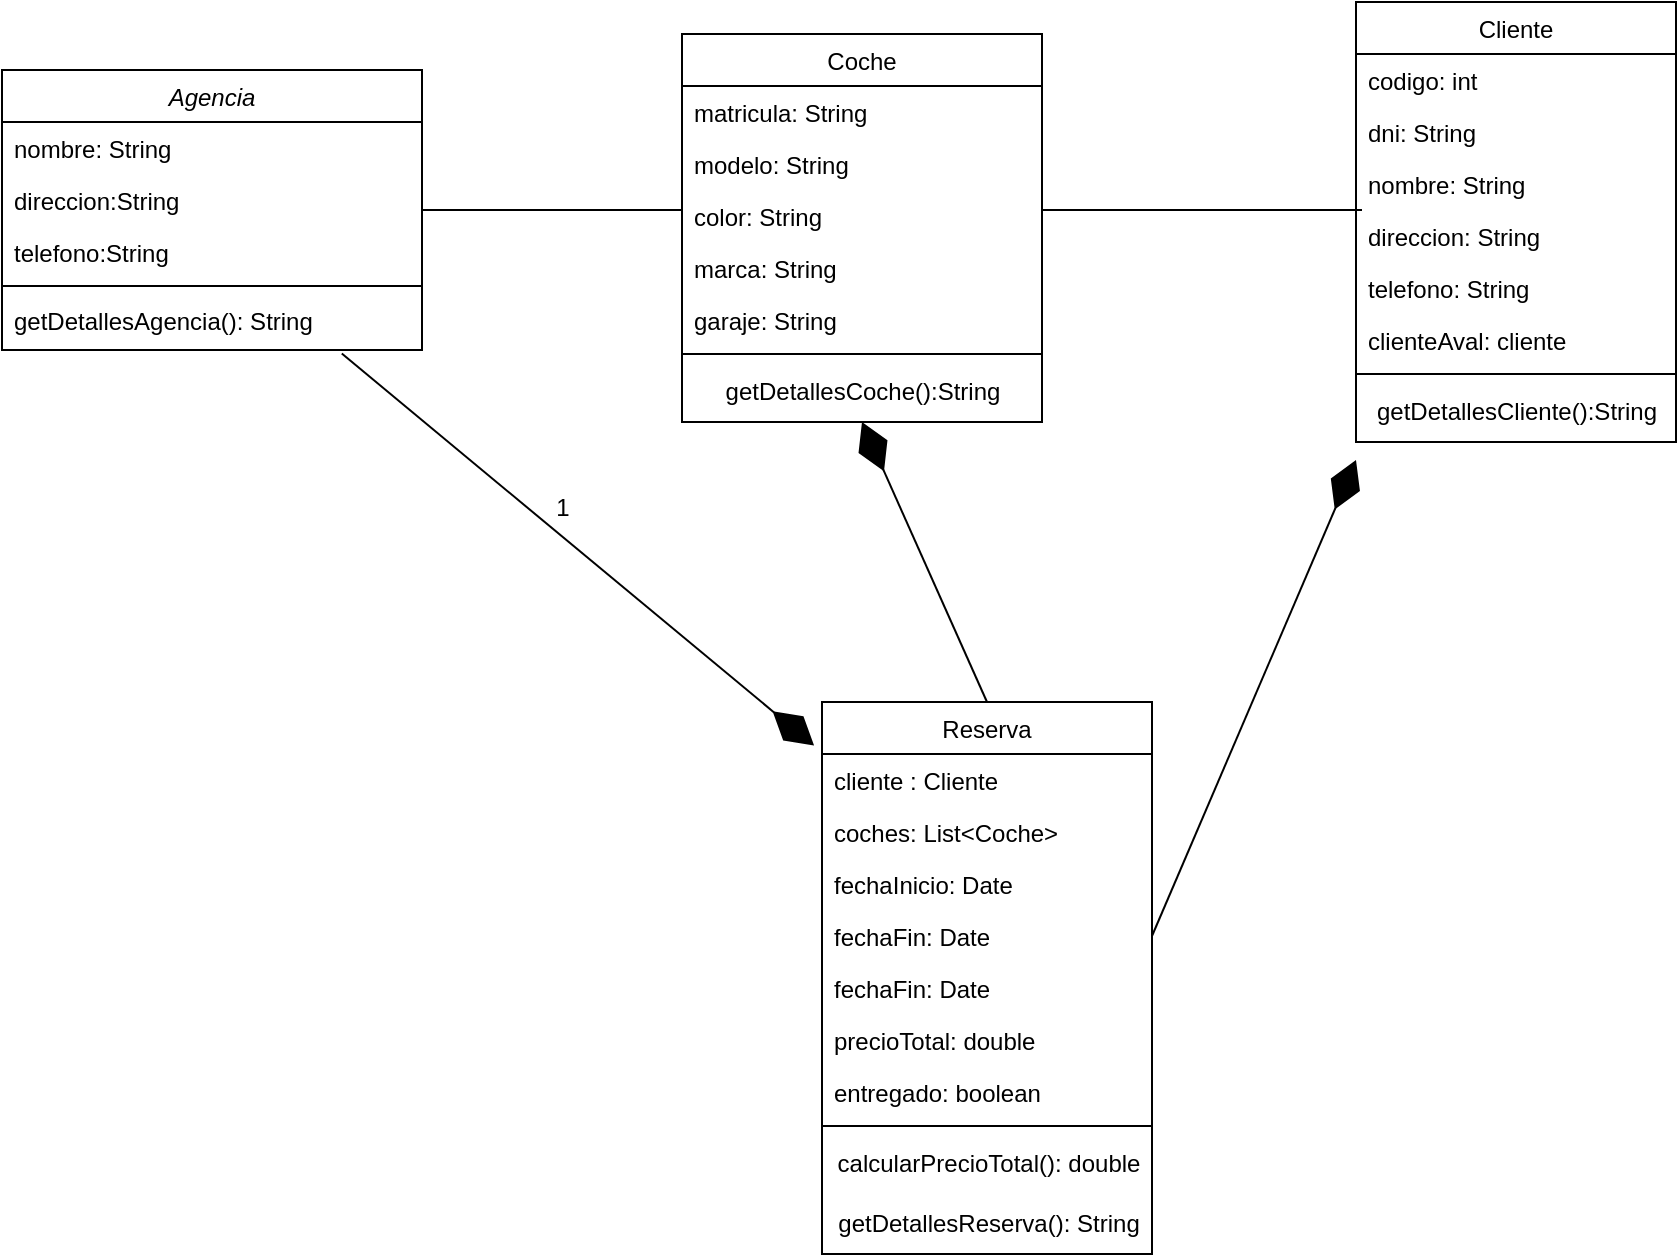 <mxfile version="24.4.13" type="device">
  <diagram name="Page-1" id="Ifwqp3n1UaSXSHgseho7">
    <mxGraphModel dx="911" dy="1909" grid="1" gridSize="10" guides="1" tooltips="1" connect="0" arrows="1" fold="1" page="1" pageScale="1" pageWidth="827" pageHeight="1169" background="none" math="0" shadow="0">
      <root>
        <mxCell id="0" />
        <mxCell id="1" parent="0" />
        <mxCell id="7vTjTDmtVt0uSgRobRRC-6" value="Agencia" style="swimlane;fontStyle=2;align=center;verticalAlign=top;childLayout=stackLayout;horizontal=1;startSize=26;horizontalStack=0;resizeParent=1;resizeLast=0;collapsible=1;marginBottom=0;rounded=0;shadow=0;strokeWidth=1;" vertex="1" parent="1">
          <mxGeometry x="140" y="-106" width="210" height="140" as="geometry">
            <mxRectangle x="230" y="140" width="160" height="26" as="alternateBounds" />
          </mxGeometry>
        </mxCell>
        <mxCell id="7vTjTDmtVt0uSgRobRRC-7" value="nombre: String" style="text;align=left;verticalAlign=top;spacingLeft=4;spacingRight=4;overflow=hidden;rotatable=0;points=[[0,0.5],[1,0.5]];portConstraint=eastwest;" vertex="1" parent="7vTjTDmtVt0uSgRobRRC-6">
          <mxGeometry y="26" width="210" height="26" as="geometry" />
        </mxCell>
        <mxCell id="7vTjTDmtVt0uSgRobRRC-8" value="direccion:String" style="text;align=left;verticalAlign=top;spacingLeft=4;spacingRight=4;overflow=hidden;rotatable=0;points=[[0,0.5],[1,0.5]];portConstraint=eastwest;rounded=0;shadow=0;html=0;" vertex="1" parent="7vTjTDmtVt0uSgRobRRC-6">
          <mxGeometry y="52" width="210" height="26" as="geometry" />
        </mxCell>
        <mxCell id="7vTjTDmtVt0uSgRobRRC-10" value="telefono:String" style="text;align=left;verticalAlign=top;spacingLeft=4;spacingRight=4;overflow=hidden;rotatable=0;points=[[0,0.5],[1,0.5]];portConstraint=eastwest;" vertex="1" parent="7vTjTDmtVt0uSgRobRRC-6">
          <mxGeometry y="78" width="210" height="26" as="geometry" />
        </mxCell>
        <mxCell id="7vTjTDmtVt0uSgRobRRC-11" value="" style="line;html=1;strokeWidth=1;align=left;verticalAlign=middle;spacingTop=-1;spacingLeft=3;spacingRight=3;rotatable=0;labelPosition=right;points=[];portConstraint=eastwest;" vertex="1" parent="7vTjTDmtVt0uSgRobRRC-6">
          <mxGeometry y="104" width="210" height="8" as="geometry" />
        </mxCell>
        <mxCell id="7vTjTDmtVt0uSgRobRRC-12" value="getDetallesAgencia(): String" style="text;align=left;verticalAlign=top;spacingLeft=4;spacingRight=4;overflow=hidden;rotatable=0;points=[[0,0.5],[1,0.5]];portConstraint=eastwest;" vertex="1" parent="7vTjTDmtVt0uSgRobRRC-6">
          <mxGeometry y="112" width="210" height="26" as="geometry" />
        </mxCell>
        <mxCell id="7vTjTDmtVt0uSgRobRRC-16" value="Cliente" style="swimlane;fontStyle=0;align=center;verticalAlign=top;childLayout=stackLayout;horizontal=1;startSize=26;horizontalStack=0;resizeParent=1;resizeLast=0;collapsible=1;marginBottom=0;rounded=0;shadow=0;strokeWidth=1;" vertex="1" parent="1">
          <mxGeometry x="817" y="-140" width="160" height="220" as="geometry">
            <mxRectangle x="130" y="380" width="160" height="26" as="alternateBounds" />
          </mxGeometry>
        </mxCell>
        <mxCell id="7vTjTDmtVt0uSgRobRRC-17" value="codigo: int" style="text;align=left;verticalAlign=top;spacingLeft=4;spacingRight=4;overflow=hidden;rotatable=0;points=[[0,0.5],[1,0.5]];portConstraint=eastwest;" vertex="1" parent="7vTjTDmtVt0uSgRobRRC-16">
          <mxGeometry y="26" width="160" height="26" as="geometry" />
        </mxCell>
        <mxCell id="7vTjTDmtVt0uSgRobRRC-18" value="dni: String" style="text;align=left;verticalAlign=top;spacingLeft=4;spacingRight=4;overflow=hidden;rotatable=0;points=[[0,0.5],[1,0.5]];portConstraint=eastwest;rounded=0;shadow=0;html=0;" vertex="1" parent="7vTjTDmtVt0uSgRobRRC-16">
          <mxGeometry y="52" width="160" height="26" as="geometry" />
        </mxCell>
        <mxCell id="7vTjTDmtVt0uSgRobRRC-19" value="nombre: String" style="text;align=left;verticalAlign=top;spacingLeft=4;spacingRight=4;overflow=hidden;rotatable=0;points=[[0,0.5],[1,0.5]];portConstraint=eastwest;rounded=0;shadow=0;html=0;" vertex="1" parent="7vTjTDmtVt0uSgRobRRC-16">
          <mxGeometry y="78" width="160" height="26" as="geometry" />
        </mxCell>
        <mxCell id="7vTjTDmtVt0uSgRobRRC-20" value="direccion: String" style="text;align=left;verticalAlign=top;spacingLeft=4;spacingRight=4;overflow=hidden;rotatable=0;points=[[0,0.5],[1,0.5]];portConstraint=eastwest;" vertex="1" parent="7vTjTDmtVt0uSgRobRRC-16">
          <mxGeometry y="104" width="160" height="26" as="geometry" />
        </mxCell>
        <mxCell id="7vTjTDmtVt0uSgRobRRC-51" value="telefono: String" style="text;align=left;verticalAlign=top;spacingLeft=4;spacingRight=4;overflow=hidden;rotatable=0;points=[[0,0.5],[1,0.5]];portConstraint=eastwest;" vertex="1" parent="7vTjTDmtVt0uSgRobRRC-16">
          <mxGeometry y="130" width="160" height="26" as="geometry" />
        </mxCell>
        <mxCell id="7vTjTDmtVt0uSgRobRRC-52" value="clienteAval: cliente" style="text;align=left;verticalAlign=top;spacingLeft=4;spacingRight=4;overflow=hidden;rotatable=0;points=[[0,0.5],[1,0.5]];portConstraint=eastwest;" vertex="1" parent="7vTjTDmtVt0uSgRobRRC-16">
          <mxGeometry y="156" width="160" height="26" as="geometry" />
        </mxCell>
        <mxCell id="7vTjTDmtVt0uSgRobRRC-21" value="" style="line;html=1;strokeWidth=1;align=left;verticalAlign=middle;spacingTop=-1;spacingLeft=3;spacingRight=3;rotatable=0;labelPosition=right;points=[];portConstraint=eastwest;" vertex="1" parent="7vTjTDmtVt0uSgRobRRC-16">
          <mxGeometry y="182" width="160" height="8" as="geometry" />
        </mxCell>
        <mxCell id="7vTjTDmtVt0uSgRobRRC-53" value="getDetallesCliente():String" style="text;html=1;align=center;verticalAlign=middle;resizable=0;points=[];autosize=1;strokeColor=none;fillColor=none;" vertex="1" parent="7vTjTDmtVt0uSgRobRRC-16">
          <mxGeometry y="190" width="160" height="30" as="geometry" />
        </mxCell>
        <mxCell id="7vTjTDmtVt0uSgRobRRC-26" value="Reserva" style="swimlane;fontStyle=0;align=center;verticalAlign=top;childLayout=stackLayout;horizontal=1;startSize=26;horizontalStack=0;resizeParent=1;resizeLast=0;collapsible=1;marginBottom=0;rounded=0;shadow=0;strokeWidth=1;" vertex="1" parent="1">
          <mxGeometry x="550" y="210" width="165" height="276" as="geometry">
            <mxRectangle x="340" y="380" width="170" height="26" as="alternateBounds" />
          </mxGeometry>
        </mxCell>
        <mxCell id="7vTjTDmtVt0uSgRobRRC-27" value="cliente : Cliente " style="text;align=left;verticalAlign=top;spacingLeft=4;spacingRight=4;overflow=hidden;rotatable=0;points=[[0,0.5],[1,0.5]];portConstraint=eastwest;" vertex="1" parent="7vTjTDmtVt0uSgRobRRC-26">
          <mxGeometry y="26" width="165" height="26" as="geometry" />
        </mxCell>
        <mxCell id="7vTjTDmtVt0uSgRobRRC-28" value="coches: List&lt;Coche&gt;" style="text;align=left;verticalAlign=top;spacingLeft=4;spacingRight=4;overflow=hidden;rotatable=0;points=[[0,0.5],[1,0.5]];portConstraint=eastwest;" vertex="1" parent="7vTjTDmtVt0uSgRobRRC-26">
          <mxGeometry y="52" width="165" height="26" as="geometry" />
        </mxCell>
        <mxCell id="7vTjTDmtVt0uSgRobRRC-29" value="fechaInicio: Date" style="text;align=left;verticalAlign=top;spacingLeft=4;spacingRight=4;overflow=hidden;rotatable=0;points=[[0,0.5],[1,0.5]];portConstraint=eastwest;" vertex="1" parent="7vTjTDmtVt0uSgRobRRC-26">
          <mxGeometry y="78" width="165" height="26" as="geometry" />
        </mxCell>
        <mxCell id="7vTjTDmtVt0uSgRobRRC-30" value="fechaFin: Date" style="text;align=left;verticalAlign=top;spacingLeft=4;spacingRight=4;overflow=hidden;rotatable=0;points=[[0,0.5],[1,0.5]];portConstraint=eastwest;" vertex="1" parent="7vTjTDmtVt0uSgRobRRC-26">
          <mxGeometry y="104" width="165" height="26" as="geometry" />
        </mxCell>
        <mxCell id="7vTjTDmtVt0uSgRobRRC-31" value="fechaFin: Date" style="text;align=left;verticalAlign=top;spacingLeft=4;spacingRight=4;overflow=hidden;rotatable=0;points=[[0,0.5],[1,0.5]];portConstraint=eastwest;" vertex="1" parent="7vTjTDmtVt0uSgRobRRC-26">
          <mxGeometry y="130" width="165" height="26" as="geometry" />
        </mxCell>
        <mxCell id="7vTjTDmtVt0uSgRobRRC-32" value="precioTotal: double" style="text;align=left;verticalAlign=top;spacingLeft=4;spacingRight=4;overflow=hidden;rotatable=0;points=[[0,0.5],[1,0.5]];portConstraint=eastwest;" vertex="1" parent="7vTjTDmtVt0uSgRobRRC-26">
          <mxGeometry y="156" width="165" height="26" as="geometry" />
        </mxCell>
        <mxCell id="7vTjTDmtVt0uSgRobRRC-67" value="entregado: boolean" style="text;align=left;verticalAlign=top;spacingLeft=4;spacingRight=4;overflow=hidden;rotatable=0;points=[[0,0.5],[1,0.5]];portConstraint=eastwest;" vertex="1" parent="7vTjTDmtVt0uSgRobRRC-26">
          <mxGeometry y="182" width="165" height="26" as="geometry" />
        </mxCell>
        <mxCell id="7vTjTDmtVt0uSgRobRRC-33" value="" style="line;html=1;strokeWidth=1;align=left;verticalAlign=middle;spacingTop=-1;spacingLeft=3;spacingRight=3;rotatable=0;labelPosition=right;points=[];portConstraint=eastwest;" vertex="1" parent="7vTjTDmtVt0uSgRobRRC-26">
          <mxGeometry y="208" width="165" height="8" as="geometry" />
        </mxCell>
        <mxCell id="7vTjTDmtVt0uSgRobRRC-56" value="calcularPrecioTotal(): double" style="text;html=1;align=center;verticalAlign=middle;resizable=0;points=[];autosize=1;strokeColor=none;fillColor=none;" vertex="1" parent="7vTjTDmtVt0uSgRobRRC-26">
          <mxGeometry y="216" width="165" height="30" as="geometry" />
        </mxCell>
        <mxCell id="7vTjTDmtVt0uSgRobRRC-66" value="getDetallesReserva(): String" style="text;html=1;align=center;verticalAlign=middle;resizable=0;points=[];autosize=1;strokeColor=none;fillColor=none;" vertex="1" parent="7vTjTDmtVt0uSgRobRRC-26">
          <mxGeometry y="246" width="165" height="30" as="geometry" />
        </mxCell>
        <mxCell id="7vTjTDmtVt0uSgRobRRC-35" value="Coche" style="swimlane;fontStyle=0;align=center;verticalAlign=top;childLayout=stackLayout;horizontal=1;startSize=26;horizontalStack=0;resizeParent=1;resizeLast=0;collapsible=1;marginBottom=0;rounded=0;shadow=0;strokeWidth=1;" vertex="1" parent="1">
          <mxGeometry x="480" y="-124" width="180" height="194" as="geometry">
            <mxRectangle x="550" y="140" width="160" height="26" as="alternateBounds" />
          </mxGeometry>
        </mxCell>
        <mxCell id="7vTjTDmtVt0uSgRobRRC-36" value="matricula: String" style="text;align=left;verticalAlign=top;spacingLeft=4;spacingRight=4;overflow=hidden;rotatable=0;points=[[0,0.5],[1,0.5]];portConstraint=eastwest;" vertex="1" parent="7vTjTDmtVt0uSgRobRRC-35">
          <mxGeometry y="26" width="180" height="26" as="geometry" />
        </mxCell>
        <mxCell id="7vTjTDmtVt0uSgRobRRC-37" value="modelo: String" style="text;align=left;verticalAlign=top;spacingLeft=4;spacingRight=4;overflow=hidden;rotatable=0;points=[[0,0.5],[1,0.5]];portConstraint=eastwest;rounded=0;shadow=0;html=0;" vertex="1" parent="7vTjTDmtVt0uSgRobRRC-35">
          <mxGeometry y="52" width="180" height="26" as="geometry" />
        </mxCell>
        <mxCell id="7vTjTDmtVt0uSgRobRRC-38" value="color: String" style="text;align=left;verticalAlign=top;spacingLeft=4;spacingRight=4;overflow=hidden;rotatable=0;points=[[0,0.5],[1,0.5]];portConstraint=eastwest;rounded=0;shadow=0;html=0;" vertex="1" parent="7vTjTDmtVt0uSgRobRRC-35">
          <mxGeometry y="78" width="180" height="26" as="geometry" />
        </mxCell>
        <mxCell id="7vTjTDmtVt0uSgRobRRC-39" value="marca: String" style="text;align=left;verticalAlign=top;spacingLeft=4;spacingRight=4;overflow=hidden;rotatable=0;points=[[0,0.5],[1,0.5]];portConstraint=eastwest;rounded=0;shadow=0;html=0;" vertex="1" parent="7vTjTDmtVt0uSgRobRRC-35">
          <mxGeometry y="104" width="180" height="26" as="geometry" />
        </mxCell>
        <mxCell id="7vTjTDmtVt0uSgRobRRC-40" value="garaje: String" style="text;align=left;verticalAlign=top;spacingLeft=4;spacingRight=4;overflow=hidden;rotatable=0;points=[[0,0.5],[1,0.5]];portConstraint=eastwest;rounded=0;shadow=0;html=0;" vertex="1" parent="7vTjTDmtVt0uSgRobRRC-35">
          <mxGeometry y="130" width="180" height="26" as="geometry" />
        </mxCell>
        <mxCell id="7vTjTDmtVt0uSgRobRRC-41" value="" style="line;html=1;strokeWidth=1;align=left;verticalAlign=middle;spacingTop=-1;spacingLeft=3;spacingRight=3;rotatable=0;labelPosition=right;points=[];portConstraint=eastwest;" vertex="1" parent="7vTjTDmtVt0uSgRobRRC-35">
          <mxGeometry y="156" width="180" height="8" as="geometry" />
        </mxCell>
        <mxCell id="7vTjTDmtVt0uSgRobRRC-50" value="getDetallesCoche():String" style="text;html=1;align=center;verticalAlign=middle;resizable=0;points=[];autosize=1;strokeColor=none;fillColor=none;" vertex="1" parent="7vTjTDmtVt0uSgRobRRC-35">
          <mxGeometry y="164" width="180" height="30" as="geometry" />
        </mxCell>
        <mxCell id="7vTjTDmtVt0uSgRobRRC-42" value="" style="endArrow=diamondThin;endFill=1;endSize=24;html=1;rounded=0;entryX=0.5;entryY=1;entryDx=0;entryDy=0;exitX=0.5;exitY=0;exitDx=0;exitDy=0;" edge="1" parent="1" source="7vTjTDmtVt0uSgRobRRC-26" target="7vTjTDmtVt0uSgRobRRC-35">
          <mxGeometry width="160" relative="1" as="geometry">
            <mxPoint x="-120" y="264" as="sourcePoint" />
            <mxPoint x="670" y="110" as="targetPoint" />
          </mxGeometry>
        </mxCell>
        <mxCell id="7vTjTDmtVt0uSgRobRRC-43" value="" style="line;strokeWidth=1;fillColor=none;align=left;verticalAlign=middle;spacingTop=-1;spacingLeft=3;spacingRight=3;rotatable=0;labelPosition=right;points=[];portConstraint=eastwest;strokeColor=inherit;" vertex="1" parent="1">
          <mxGeometry x="350" y="-40" width="130" height="8" as="geometry" />
        </mxCell>
        <mxCell id="7vTjTDmtVt0uSgRobRRC-45" value="" style="endArrow=diamondThin;endFill=1;endSize=24;html=1;rounded=0;entryX=0;entryY=0.5;entryDx=0;entryDy=0;exitX=1;exitY=0.5;exitDx=0;exitDy=0;" edge="1" parent="1" source="7vTjTDmtVt0uSgRobRRC-30">
          <mxGeometry width="160" relative="1" as="geometry">
            <mxPoint x="430" y="190" as="sourcePoint" />
            <mxPoint x="817" y="89" as="targetPoint" />
          </mxGeometry>
        </mxCell>
        <mxCell id="7vTjTDmtVt0uSgRobRRC-46" value="" style="line;strokeWidth=1;fillColor=none;align=left;verticalAlign=middle;spacingTop=-1;spacingLeft=3;spacingRight=3;rotatable=0;labelPosition=right;points=[];portConstraint=eastwest;strokeColor=inherit;" vertex="1" parent="1">
          <mxGeometry x="660" y="-40" width="160" height="8" as="geometry" />
        </mxCell>
        <mxCell id="7vTjTDmtVt0uSgRobRRC-54" value="" style="endArrow=diamondThin;endFill=1;endSize=24;html=1;rounded=0;entryX=-0.024;entryY=0.079;entryDx=0;entryDy=0;exitX=0.809;exitY=1.145;exitDx=0;exitDy=0;entryPerimeter=0;exitPerimeter=0;" edge="1" parent="1" source="7vTjTDmtVt0uSgRobRRC-12" target="7vTjTDmtVt0uSgRobRRC-26">
          <mxGeometry width="160" relative="1" as="geometry">
            <mxPoint x="380" y="280" as="sourcePoint" />
            <mxPoint x="320" y="140" as="targetPoint" />
          </mxGeometry>
        </mxCell>
        <mxCell id="7vTjTDmtVt0uSgRobRRC-68" value="1" style="text;html=1;align=center;verticalAlign=middle;resizable=0;points=[];autosize=1;strokeColor=none;fillColor=none;" vertex="1" parent="1">
          <mxGeometry x="405" y="98" width="30" height="30" as="geometry" />
        </mxCell>
      </root>
    </mxGraphModel>
  </diagram>
</mxfile>
